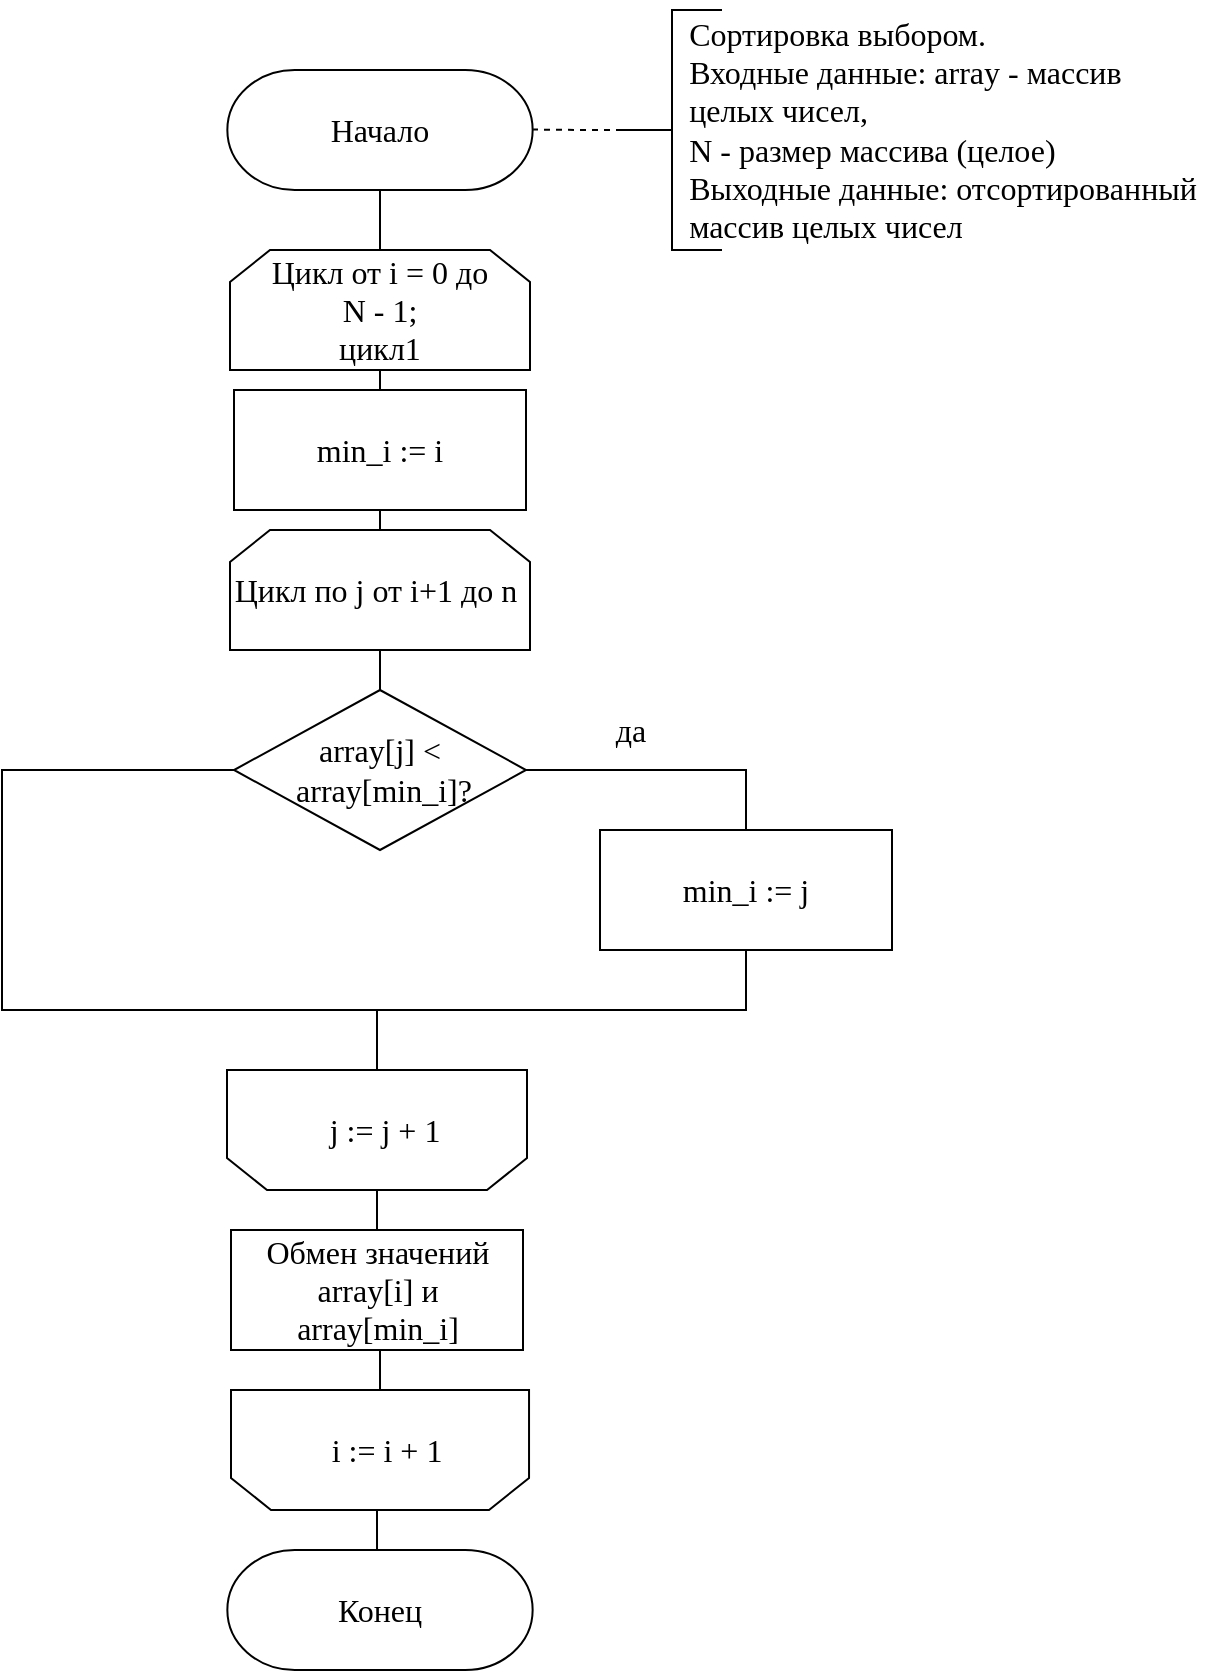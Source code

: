 <mxfile version="23.0.2" type="device" pages="3">
  <diagram id="3f9QwwSYPs1zI0FzCwdm" name="Выбор">
    <mxGraphModel dx="1195" dy="725" grid="1" gridSize="10" guides="1" tooltips="1" connect="1" arrows="1" fold="1" page="1" pageScale="1" pageWidth="827" pageHeight="1169" math="0" shadow="0">
      <root>
        <mxCell id="0" />
        <mxCell id="1" parent="0" />
        <mxCell id="-dgAbzvQt4ULnvK_2v5Q-36" style="edgeStyle=orthogonalEdgeStyle;rounded=0;orthogonalLoop=1;jettySize=auto;html=1;entryX=0.5;entryY=0;entryDx=0;entryDy=0;endArrow=none;endFill=0;fontFamily=Times New Roman;fontSize=16;" parent="1" source="-dgAbzvQt4ULnvK_2v5Q-1" target="-dgAbzvQt4ULnvK_2v5Q-3" edge="1">
          <mxGeometry relative="1" as="geometry" />
        </mxCell>
        <mxCell id="-dgAbzvQt4ULnvK_2v5Q-1" value="&lt;span style=&quot;font-size: 16px;&quot;&gt;Начало&lt;/span&gt;" style="strokeWidth=1;html=1;shape=stencil(xVVNb4MwDP01HJmAaFV7nFh37GWTdnapC1FDgpysH/9+gYBaSukgl0kc8Hvwnu3YSsBSXUCFQRJJKDFg70GSfCGVXIJRZAPLFA5eRC48uXC1dCHoCjPjsCMQh61Ax2hD6oAnvjOtApcFEjc1y9ZB9Ga/qR+WZkpKK8KV1D3mhrdiwKX9Nzo7sejl1dlc2thFlXUo0SD10GtxGwcEyYe3UzzN6dPDqV9R5/uX0/d8p9jPae3TvfjeLJ7YwY1HYQ/slquJB+Zl16nPr86rmQO7ydWN2LHUImMLyNItZIec1I/cPUyygnq5B0RHl+qI1+zZ3Xw/q79TEFzeKCyW8xWAMvtC3eC3k06Xfk7nEM5ch6QM1G3o6QugHEOrE+4F5D1KnxCrG7g9+8fpLjwqvuvZNIl/LNnnjDOhND7ZBIsP5qxBR4aTpXtF+GRq91wIdzuNLcRAoEHdXdkAvw==);whiteSpace=wrap;fontFamily=Times New Roman;fontSize=16;" parent="1" vertex="1">
          <mxGeometry x="279" y="70" width="220" height="60" as="geometry" />
        </mxCell>
        <mxCell id="-dgAbzvQt4ULnvK_2v5Q-35" style="edgeStyle=orthogonalEdgeStyle;rounded=0;orthogonalLoop=1;jettySize=auto;html=1;entryX=0.5;entryY=0;entryDx=0;entryDy=0;endArrow=none;endFill=0;fontFamily=Times New Roman;fontSize=16;" parent="1" source="6yeG9l8SsPVdKXap_E7E-1" target="-dgAbzvQt4ULnvK_2v5Q-7" edge="1">
          <mxGeometry relative="1" as="geometry" />
        </mxCell>
        <mxCell id="6yeG9l8SsPVdKXap_E7E-3" style="edgeStyle=orthogonalEdgeStyle;rounded=0;orthogonalLoop=1;jettySize=auto;html=1;exitX=0.5;exitY=1;exitDx=0;exitDy=0;endArrow=none;endFill=0;fontFamily=Times New Roman;fontSize=16;" edge="1" parent="1" source="-dgAbzvQt4ULnvK_2v5Q-3" target="6yeG9l8SsPVdKXap_E7E-1">
          <mxGeometry relative="1" as="geometry" />
        </mxCell>
        <mxCell id="-dgAbzvQt4ULnvK_2v5Q-3" value="&lt;font style=&quot;font-size: 16px;&quot;&gt;Цикл от i = 0 до &lt;br style=&quot;font-size: 16px;&quot;&gt;N - 1;&lt;br style=&quot;font-size: 16px;&quot;&gt;цикл1&lt;/font&gt;" style="shape=loopLimit;whiteSpace=wrap;html=1;fontFamily=Times New Roman;fontSize=16;" parent="1" vertex="1">
          <mxGeometry x="314" y="160" width="150" height="60" as="geometry" />
        </mxCell>
        <mxCell id="-dgAbzvQt4ULnvK_2v5Q-29" style="edgeStyle=orthogonalEdgeStyle;rounded=0;orthogonalLoop=1;jettySize=auto;html=1;exitX=0.5;exitY=1;exitDx=0;exitDy=0;entryX=0.5;entryY=1;entryDx=0;entryDy=0;endArrow=none;endFill=0;fontFamily=Times New Roman;fontSize=16;" parent="1" source="-dgAbzvQt4ULnvK_2v5Q-4" target="-dgAbzvQt4ULnvK_2v5Q-11" edge="1">
          <mxGeometry relative="1" as="geometry">
            <Array as="points">
              <mxPoint x="572" y="540" />
              <mxPoint x="388" y="540" />
            </Array>
          </mxGeometry>
        </mxCell>
        <mxCell id="-dgAbzvQt4ULnvK_2v5Q-4" value="min_i := j" style="rounded=0;whiteSpace=wrap;html=1;fontFamily=Times New Roman;fontSize=16;" parent="1" vertex="1">
          <mxGeometry x="499" y="450" width="146" height="60" as="geometry" />
        </mxCell>
        <mxCell id="-dgAbzvQt4ULnvK_2v5Q-37" style="edgeStyle=orthogonalEdgeStyle;rounded=0;orthogonalLoop=1;jettySize=auto;html=1;exitX=0;exitY=0.5;exitDx=0;exitDy=0;exitPerimeter=0;entryX=1;entryY=0.5;entryDx=0;entryDy=0;entryPerimeter=0;endArrow=none;endFill=0;dashed=1;fontFamily=Times New Roman;fontSize=16;" parent="1" source="-dgAbzvQt4ULnvK_2v5Q-5" target="-dgAbzvQt4ULnvK_2v5Q-1" edge="1">
          <mxGeometry relative="1" as="geometry" />
        </mxCell>
        <mxCell id="-dgAbzvQt4ULnvK_2v5Q-39" value="" style="edgeStyle=orthogonalEdgeStyle;rounded=0;orthogonalLoop=1;jettySize=auto;html=1;dashed=1;endArrow=none;endFill=0;entryX=0.848;entryY=0.496;entryDx=0;entryDy=0;entryPerimeter=0;fontFamily=Times New Roman;fontSize=16;" parent="1" source="-dgAbzvQt4ULnvK_2v5Q-5" target="-dgAbzvQt4ULnvK_2v5Q-1" edge="1">
          <mxGeometry relative="1" as="geometry" />
        </mxCell>
        <mxCell id="-dgAbzvQt4ULnvK_2v5Q-5" value="" style="strokeWidth=1;html=1;shape=mxgraph.flowchart.annotation_2;align=left;labelPosition=right;pointerEvents=1;fontFamily=Times New Roman;fontSize=16;spacing=1;" parent="1" vertex="1">
          <mxGeometry x="510" y="40" width="50" height="120" as="geometry" />
        </mxCell>
        <mxCell id="-dgAbzvQt4ULnvK_2v5Q-6" value="&lt;div style=&quot;text-align: left; font-size: 16px;&quot;&gt;&lt;span style=&quot;font-size: 16px;&quot;&gt;Сортировка выбором.&lt;/span&gt;&lt;/div&gt;&lt;font style=&quot;font-size: 16px;&quot;&gt;&lt;div style=&quot;text-align: left; font-size: 16px;&quot;&gt;&lt;span style=&quot;font-size: 16px;&quot;&gt;Входные данные: array - массив&lt;/span&gt;&lt;/div&gt;&lt;div style=&quot;text-align: left; font-size: 16px;&quot;&gt;&lt;span style=&quot;font-size: 16px;&quot;&gt;целых чисел,&lt;/span&gt;&lt;/div&gt;&lt;div style=&quot;text-align: left; font-size: 16px;&quot;&gt;&lt;span style=&quot;font-size: 16px;&quot;&gt;N - размер массива (целое)&lt;/span&gt;&lt;/div&gt;&lt;div style=&quot;text-align: left; font-size: 16px;&quot;&gt;&lt;span style=&quot;font-size: 16px;&quot;&gt;Выходные данные: отсортированный&lt;/span&gt;&lt;/div&gt;&lt;div style=&quot;text-align: left; font-size: 16px;&quot;&gt;&lt;span style=&quot;font-size: 16px;&quot;&gt;массив целых чисел&lt;/span&gt;&lt;/div&gt;&lt;/font&gt;" style="text;html=1;align=center;verticalAlign=middle;resizable=0;points=[];autosize=1;strokeColor=none;fontFamily=Times New Roman;fontSize=16;" parent="1" vertex="1">
          <mxGeometry x="530" y="35" width="280" height="130" as="geometry" />
        </mxCell>
        <mxCell id="-dgAbzvQt4ULnvK_2v5Q-7" value="&lt;span style=&quot;font-size: 16px;&quot;&gt;Цикл по j от i+1 до n&amp;nbsp;&lt;/span&gt;" style="shape=loopLimit;whiteSpace=wrap;html=1;fontFamily=Times New Roman;fontSize=16;" parent="1" vertex="1">
          <mxGeometry x="314" y="300" width="150" height="60" as="geometry" />
        </mxCell>
        <mxCell id="-dgAbzvQt4ULnvK_2v5Q-9" style="edgeStyle=orthogonalEdgeStyle;rounded=0;orthogonalLoop=1;jettySize=auto;html=1;entryX=0.5;entryY=0;entryDx=0;entryDy=0;endArrow=none;endFill=0;fontFamily=Times New Roman;fontSize=16;" parent="1" source="-dgAbzvQt4ULnvK_2v5Q-8" target="-dgAbzvQt4ULnvK_2v5Q-4" edge="1">
          <mxGeometry relative="1" as="geometry" />
        </mxCell>
        <mxCell id="-dgAbzvQt4ULnvK_2v5Q-28" style="edgeStyle=orthogonalEdgeStyle;rounded=0;orthogonalLoop=1;jettySize=auto;html=1;exitX=0.5;exitY=0;exitDx=0;exitDy=0;exitPerimeter=0;entryX=0.5;entryY=1;entryDx=0;entryDy=0;endArrow=none;endFill=0;fontFamily=Times New Roman;fontSize=16;" parent="1" source="-dgAbzvQt4ULnvK_2v5Q-8" target="-dgAbzvQt4ULnvK_2v5Q-7" edge="1">
          <mxGeometry relative="1" as="geometry" />
        </mxCell>
        <mxCell id="-dgAbzvQt4ULnvK_2v5Q-32" style="edgeStyle=orthogonalEdgeStyle;rounded=0;orthogonalLoop=1;jettySize=auto;html=1;exitX=0;exitY=0.5;exitDx=0;exitDy=0;exitPerimeter=0;entryX=0.5;entryY=1;entryDx=0;entryDy=0;endArrow=none;endFill=0;fontFamily=Times New Roman;fontSize=16;" parent="1" source="-dgAbzvQt4ULnvK_2v5Q-8" target="-dgAbzvQt4ULnvK_2v5Q-11" edge="1">
          <mxGeometry relative="1" as="geometry">
            <Array as="points">
              <mxPoint x="200" y="420" />
              <mxPoint x="200" y="540" />
              <mxPoint x="388" y="540" />
            </Array>
          </mxGeometry>
        </mxCell>
        <mxCell id="-dgAbzvQt4ULnvK_2v5Q-8" value="&lt;font style=&quot;font-size: 16px;&quot;&gt;array[j] &amp;lt;&lt;br style=&quot;font-size: 16px;&quot;&gt;&amp;nbsp;array[min_i]?&lt;/font&gt;" style="strokeWidth=1;html=1;shape=mxgraph.flowchart.decision;whiteSpace=wrap;fontFamily=Times New Roman;fontSize=16;" parent="1" vertex="1">
          <mxGeometry x="316" y="380" width="146" height="80" as="geometry" />
        </mxCell>
        <mxCell id="-dgAbzvQt4ULnvK_2v5Q-10" value="да&lt;br style=&quot;font-size: 16px;&quot;&gt;" style="text;html=1;align=center;verticalAlign=middle;resizable=0;points=[];autosize=1;strokeColor=none;fontFamily=Times New Roman;fontSize=16;" parent="1" vertex="1">
          <mxGeometry x="494" y="385" width="40" height="30" as="geometry" />
        </mxCell>
        <mxCell id="-dgAbzvQt4ULnvK_2v5Q-13" value="" style="group;fontFamily=Times New Roman;fontSize=16;" parent="1" vertex="1" connectable="0">
          <mxGeometry x="312.5" y="570" width="153" height="60" as="geometry" />
        </mxCell>
        <mxCell id="-dgAbzvQt4ULnvK_2v5Q-11" value="" style="shape=loopLimit;whiteSpace=wrap;html=1;rotation=-180;fontFamily=Times New Roman;fontSize=16;" parent="-dgAbzvQt4ULnvK_2v5Q-13" vertex="1">
          <mxGeometry width="150" height="60" as="geometry" />
        </mxCell>
        <mxCell id="-dgAbzvQt4ULnvK_2v5Q-12" value="&lt;span style=&quot;font-size: 16px;&quot;&gt;j := j + 1&lt;/span&gt;" style="text;html=1;align=center;verticalAlign=middle;resizable=0;points=[];autosize=1;strokeColor=none;fontFamily=Times New Roman;fontSize=16;" parent="-dgAbzvQt4ULnvK_2v5Q-13" vertex="1">
          <mxGeometry x="38" y="15" width="80" height="30" as="geometry" />
        </mxCell>
        <mxCell id="-dgAbzvQt4ULnvK_2v5Q-14" value="" style="group;fontFamily=Times New Roman;fontSize=16;" parent="1" vertex="1" connectable="0">
          <mxGeometry x="314.5" y="730" width="152" height="60" as="geometry" />
        </mxCell>
        <mxCell id="-dgAbzvQt4ULnvK_2v5Q-15" value="" style="shape=loopLimit;whiteSpace=wrap;html=1;rotation=-180;fontFamily=Times New Roman;fontSize=16;" parent="-dgAbzvQt4ULnvK_2v5Q-14" vertex="1">
          <mxGeometry width="149.02" height="60" as="geometry" />
        </mxCell>
        <mxCell id="-dgAbzvQt4ULnvK_2v5Q-16" value="&lt;span style=&quot;font-size: 16px;&quot;&gt;i := i + 1&lt;/span&gt;" style="text;html=1;align=center;verticalAlign=middle;resizable=0;points=[];autosize=1;strokeColor=none;fontFamily=Times New Roman;fontSize=16;" parent="-dgAbzvQt4ULnvK_2v5Q-14" vertex="1">
          <mxGeometry x="37.882" y="15" width="80" height="30" as="geometry" />
        </mxCell>
        <mxCell id="-dgAbzvQt4ULnvK_2v5Q-24" style="edgeStyle=orthogonalEdgeStyle;rounded=0;orthogonalLoop=1;jettySize=auto;html=1;exitX=0.5;exitY=0;exitDx=0;exitDy=0;entryX=0.5;entryY=0;entryDx=0;entryDy=0;entryPerimeter=0;endArrow=none;endFill=0;fontFamily=Times New Roman;fontSize=16;" parent="1" source="-dgAbzvQt4ULnvK_2v5Q-15" edge="1">
          <mxGeometry relative="1" as="geometry">
            <mxPoint x="387.51" y="810" as="targetPoint" />
          </mxGeometry>
        </mxCell>
        <mxCell id="-dgAbzvQt4ULnvK_2v5Q-38" value="&lt;span style=&quot;font-size: 16px;&quot;&gt;Конец&lt;/span&gt;" style="strokeWidth=1;html=1;shape=stencil(xVVNb4MwDP01HJmAaFV7nFh37GWTdnapC1FDgpysH/9+gYBaSukgl0kc8Hvwnu3YSsBSXUCFQRJJKDFg70GSfCGVXIJRZAPLFA5eRC48uXC1dCHoCjPjsCMQh61Ax2hD6oAnvjOtApcFEjc1y9ZB9Ga/qR+WZkpKK8KV1D3mhrdiwKX9Nzo7sejl1dlc2thFlXUo0SD10GtxGwcEyYe3UzzN6dPDqV9R5/uX0/d8p9jPae3TvfjeLJ7YwY1HYQ/slquJB+Zl16nPr86rmQO7ydWN2LHUImMLyNItZIec1I/cPUyygnq5B0RHl+qI1+zZ3Xw/q79TEFzeKCyW8xWAMvtC3eC3k06Xfk7nEM5ch6QM1G3o6QugHEOrE+4F5D1KnxCrG7g9+8fpLjwqvuvZNIl/LNnnjDOhND7ZBIsP5qxBR4aTpXtF+GRq91wIdzuNLcRAoEHdXdkAvw==);whiteSpace=wrap;fontFamily=Times New Roman;fontSize=16;" parent="1" vertex="1">
          <mxGeometry x="279" y="810" width="220" height="60" as="geometry" />
        </mxCell>
        <mxCell id="6yeG9l8SsPVdKXap_E7E-1" value="&lt;span style=&quot;font-size: 16px;&quot;&gt;min_i := i&lt;/span&gt;" style="rounded=0;whiteSpace=wrap;html=1;fontFamily=Times New Roman;fontSize=16;" vertex="1" parent="1">
          <mxGeometry x="316" y="230" width="146" height="60" as="geometry" />
        </mxCell>
        <mxCell id="6yeG9l8SsPVdKXap_E7E-8" style="edgeStyle=orthogonalEdgeStyle;rounded=0;orthogonalLoop=1;jettySize=auto;html=1;exitX=0.5;exitY=1;exitDx=0;exitDy=0;entryX=0.5;entryY=1;entryDx=0;entryDy=0;endArrow=none;endFill=0;fontFamily=Times New Roman;fontSize=16;" edge="1" parent="1" source="6yeG9l8SsPVdKXap_E7E-5" target="-dgAbzvQt4ULnvK_2v5Q-15">
          <mxGeometry relative="1" as="geometry" />
        </mxCell>
        <mxCell id="6yeG9l8SsPVdKXap_E7E-5" value="Обмен значений&lt;br style=&quot;font-size: 16px;&quot;&gt;array[i] и array[min_i]" style="rounded=0;whiteSpace=wrap;html=1;fontFamily=Times New Roman;fontSize=16;" vertex="1" parent="1">
          <mxGeometry x="314.5" y="650" width="146" height="60" as="geometry" />
        </mxCell>
        <mxCell id="6yeG9l8SsPVdKXap_E7E-6" style="edgeStyle=orthogonalEdgeStyle;rounded=0;orthogonalLoop=1;jettySize=auto;html=1;exitX=0.5;exitY=0;exitDx=0;exitDy=0;entryX=0.5;entryY=0;entryDx=0;entryDy=0;endArrow=none;endFill=0;fontFamily=Times New Roman;fontSize=16;" edge="1" parent="1" source="-dgAbzvQt4ULnvK_2v5Q-11" target="6yeG9l8SsPVdKXap_E7E-5">
          <mxGeometry relative="1" as="geometry" />
        </mxCell>
      </root>
    </mxGraphModel>
  </diagram>
  <diagram id="MazqlIZE_Ca53F0Nm9e_" name="Быстрая">
    <mxGraphModel dx="2261" dy="870" grid="1" gridSize="10" guides="1" tooltips="1" connect="1" arrows="1" fold="1" page="1" pageScale="1" pageWidth="827" pageHeight="1169" math="0" shadow="0">
      <root>
        <mxCell id="u4W8JW2jcw6BL1xKexpF-0" />
        <mxCell id="u4W8JW2jcw6BL1xKexpF-1" parent="u4W8JW2jcw6BL1xKexpF-0" />
        <mxCell id="BnHpBqEpI4FGYoRIMQ8p-14" value="Начало" style="rounded=1;whiteSpace=wrap;html=1;arcSize=50;fontFamily=Times New Roman;fontSize=15;" vertex="1" parent="u4W8JW2jcw6BL1xKexpF-1">
          <mxGeometry x="285" y="70" width="210" height="60" as="geometry" />
        </mxCell>
        <mxCell id="escH1NnZ0z8jq-1vhIXF-1" value="" style="edgeStyle=orthogonalEdgeStyle;rounded=0;orthogonalLoop=1;jettySize=auto;html=1;dashed=1;endArrow=none;endFill=0;entryX=0.848;entryY=0.496;entryDx=0;entryDy=0;entryPerimeter=0;fontFamily=Times New Roman;fontSize=15;" parent="u4W8JW2jcw6BL1xKexpF-1" edge="1">
          <mxGeometry relative="1" as="geometry">
            <mxPoint x="510" y="100.0" as="sourcePoint" />
            <mxPoint x="487.44" y="99.76" as="targetPoint" />
          </mxGeometry>
        </mxCell>
        <mxCell id="escH1NnZ0z8jq-1vhIXF-2" value="&lt;div style=&quot;text-align: left; font-size: 14px;&quot;&gt;&lt;span style=&quot;font-size: 14px;&quot;&gt;Быстрая сортировка (БС).&lt;/span&gt;&lt;/div&gt;&lt;font style=&quot;font-size: 14px;&quot;&gt;&lt;div style=&quot;text-align: left; font-size: 14px;&quot;&gt;&lt;span style=&quot;font-size: 14px;&quot;&gt;Входные данные:&amp;nbsp;&lt;/span&gt;&lt;/div&gt;&lt;div style=&quot;text-align: left; font-size: 14px;&quot;&gt;&lt;span style=&quot;font-size: 14px;&quot;&gt;array - массив&amp;nbsp;&lt;/span&gt;&lt;span style=&quot;background-color: initial; font-size: 14px;&quot;&gt;целых чисел,&lt;/span&gt;&lt;/div&gt;&lt;div style=&quot;text-align: left; font-size: 14px;&quot;&gt;&lt;span style=&quot;font-size: 14px;&quot;&gt;low - нижний индекс массива,&lt;/span&gt;&lt;/div&gt;&lt;div style=&quot;text-align: left; font-size: 14px;&quot;&gt;&lt;span style=&quot;font-size: 14px;&quot;&gt;high - верхний индекс массива&lt;/span&gt;&lt;/div&gt;&lt;div style=&quot;text-align: left; font-size: 14px;&quot;&gt;&lt;span style=&quot;font-size: 14px;&quot;&gt;Выходные данные: отсортированный&lt;/span&gt;&lt;/div&gt;&lt;div style=&quot;text-align: left; font-size: 14px;&quot;&gt;&lt;span style=&quot;font-size: 14px;&quot;&gt;массив целых чисел&lt;/span&gt;&lt;/div&gt;&lt;/font&gt;" style="text;html=1;align=center;verticalAlign=middle;resizable=0;points=[];autosize=1;strokeColor=none;fontFamily=Times New Roman;fontSize=14;" parent="u4W8JW2jcw6BL1xKexpF-1" vertex="1">
          <mxGeometry x="530" y="35" width="250" height="130" as="geometry" />
        </mxCell>
        <mxCell id="K2yse5BL2X8jRYvxI6nf-0" value="" style="strokeWidth=1;html=1;shape=mxgraph.flowchart.annotation_2;align=left;labelPosition=right;pointerEvents=1;fontFamily=Times New Roman;fontSize=15;" parent="u4W8JW2jcw6BL1xKexpF-1" vertex="1">
          <mxGeometry x="510" y="40" width="50" height="120" as="geometry" />
        </mxCell>
        <mxCell id="Azb66aeJA8d8vzKg7FQl-8" style="edgeStyle=orthogonalEdgeStyle;rounded=0;orthogonalLoop=1;jettySize=auto;html=1;exitX=0.5;exitY=1;exitDx=0;exitDy=0;entryX=0.5;entryY=0;entryDx=0;entryDy=0;endArrow=none;endFill=0;" parent="u4W8JW2jcw6BL1xKexpF-1" source="GXJ46AXA96LiF7tt_NYG-0" target="3IMk8cEELTKe3vllj24T-0" edge="1">
          <mxGeometry relative="1" as="geometry" />
        </mxCell>
        <mxCell id="GXJ46AXA96LiF7tt_NYG-0" value="&lt;font style=&quot;font-size: 14px&quot;&gt;Цикл от i = 1 до &lt;br&gt;N - 1; цикл1&lt;/font&gt;" style="shape=loopLimit;whiteSpace=wrap;html=1;" parent="u4W8JW2jcw6BL1xKexpF-1" vertex="1">
          <mxGeometry x="-506.03" y="230" width="146" height="60" as="geometry" />
        </mxCell>
        <mxCell id="esK_fhXN_T0fIrZUu6RA-1" style="edgeStyle=orthogonalEdgeStyle;rounded=0;orthogonalLoop=1;jettySize=auto;html=1;exitX=0.5;exitY=1;exitDx=0;exitDy=0;entryX=0.5;entryY=0;entryDx=0;entryDy=0;endArrow=none;endFill=0;" parent="u4W8JW2jcw6BL1xKexpF-1" source="3IMk8cEELTKe3vllj24T-0" target="esK_fhXN_T0fIrZUu6RA-0" edge="1">
          <mxGeometry relative="1" as="geometry" />
        </mxCell>
        <mxCell id="3IMk8cEELTKe3vllj24T-0" value="&lt;span style=&quot;font-size: 14px&quot;&gt;&amp;nbsp;Присвоить select_item значение array[i]&lt;/span&gt;" style="rounded=0;whiteSpace=wrap;html=1;" parent="u4W8JW2jcw6BL1xKexpF-1" vertex="1">
          <mxGeometry x="-506.03" y="320" width="146" height="60" as="geometry" />
        </mxCell>
        <mxCell id="Azb66aeJA8d8vzKg7FQl-14" style="edgeStyle=orthogonalEdgeStyle;rounded=0;orthogonalLoop=1;jettySize=auto;html=1;exitX=0;exitY=0.5;exitDx=0;exitDy=0;exitPerimeter=0;entryX=0.5;entryY=0;entryDx=0;entryDy=0;endArrow=blockThin;endFill=1;" parent="u4W8JW2jcw6BL1xKexpF-1" source="Azb66aeJA8d8vzKg7FQl-0" target="Azb66aeJA8d8vzKg7FQl-13" edge="1">
          <mxGeometry relative="1" as="geometry">
            <Array as="points">
              <mxPoint x="-580.03" y="540" />
              <mxPoint x="-580.03" y="810" />
              <mxPoint x="-431.03" y="810" />
            </Array>
          </mxGeometry>
        </mxCell>
        <mxCell id="esK_fhXN_T0fIrZUu6RA-3" style="edgeStyle=orthogonalEdgeStyle;rounded=0;orthogonalLoop=1;jettySize=auto;html=1;exitX=0.5;exitY=1;exitDx=0;exitDy=0;exitPerimeter=0;entryX=0.5;entryY=0;entryDx=0;entryDy=0;endArrow=none;endFill=0;" parent="u4W8JW2jcw6BL1xKexpF-1" source="Azb66aeJA8d8vzKg7FQl-0" target="Azb66aeJA8d8vzKg7FQl-9" edge="1">
          <mxGeometry relative="1" as="geometry" />
        </mxCell>
        <mxCell id="Azb66aeJA8d8vzKg7FQl-0" value="&lt;span style=&quot;font-size: 14px&quot;&gt;j &amp;gt;= 0 и &lt;br&gt;select_item &amp;lt; &lt;br&gt;array[j]?&lt;/span&gt;" style="strokeWidth=1;html=1;shape=mxgraph.flowchart.decision;whiteSpace=wrap;" parent="u4W8JW2jcw6BL1xKexpF-1" vertex="1">
          <mxGeometry x="-504.03" y="500" width="146" height="80" as="geometry" />
        </mxCell>
        <mxCell id="Azb66aeJA8d8vzKg7FQl-4" style="edgeStyle=orthogonalEdgeStyle;rounded=0;orthogonalLoop=1;jettySize=auto;html=1;exitX=0.5;exitY=1;exitDx=0;exitDy=0;entryX=0.5;entryY=0;entryDx=0;entryDy=0;endArrow=none;endFill=0;" parent="u4W8JW2jcw6BL1xKexpF-1" edge="1">
          <mxGeometry relative="1" as="geometry">
            <mxPoint x="-431.03" y="670" as="sourcePoint" />
            <mxPoint x="-431.03" y="700" as="targetPoint" />
          </mxGeometry>
        </mxCell>
        <mxCell id="Azb66aeJA8d8vzKg7FQl-6" value="&amp;nbsp;да" style="text;html=1;align=center;verticalAlign=middle;resizable=0;points=[];autosize=1;strokeColor=none;" parent="u4W8JW2jcw6BL1xKexpF-1" vertex="1">
          <mxGeometry x="-421.03" y="580" width="30" height="20" as="geometry" />
        </mxCell>
        <mxCell id="Azb66aeJA8d8vzKg7FQl-9" value="&lt;span style=&quot;font-size: 14px&quot;&gt;Присвоить array[j+1] значение array[j]&lt;/span&gt;" style="rounded=0;whiteSpace=wrap;html=1;" parent="u4W8JW2jcw6BL1xKexpF-1" vertex="1">
          <mxGeometry x="-504.03" y="610" width="146" height="60" as="geometry" />
        </mxCell>
        <mxCell id="Azb66aeJA8d8vzKg7FQl-12" style="edgeStyle=orthogonalEdgeStyle;rounded=0;orthogonalLoop=1;jettySize=auto;html=1;exitX=0.5;exitY=1;exitDx=0;exitDy=0;endArrow=blockThin;endFill=1;" parent="u4W8JW2jcw6BL1xKexpF-1" source="Azb66aeJA8d8vzKg7FQl-11" edge="1">
          <mxGeometry relative="1" as="geometry">
            <mxPoint x="-431.03" y="500" as="targetPoint" />
            <Array as="points">
              <mxPoint x="-431.03" y="790" />
              <mxPoint x="-300.03" y="790" />
              <mxPoint x="-300.03" y="480" />
              <mxPoint x="-431.03" y="480" />
            </Array>
          </mxGeometry>
        </mxCell>
        <mxCell id="Azb66aeJA8d8vzKg7FQl-11" value="&lt;span style=&quot;font-size: 14px&quot;&gt;Декремент j&lt;/span&gt;" style="rounded=0;whiteSpace=wrap;html=1;" parent="u4W8JW2jcw6BL1xKexpF-1" vertex="1">
          <mxGeometry x="-504.03" y="700" width="146" height="60" as="geometry" />
        </mxCell>
        <mxCell id="Azb66aeJA8d8vzKg7FQl-18" style="edgeStyle=orthogonalEdgeStyle;rounded=0;orthogonalLoop=1;jettySize=auto;html=1;exitX=0.5;exitY=1;exitDx=0;exitDy=0;entryX=0.5;entryY=1;entryDx=0;entryDy=0;endArrow=none;endFill=0;" parent="u4W8JW2jcw6BL1xKexpF-1" source="Azb66aeJA8d8vzKg7FQl-13" target="Azb66aeJA8d8vzKg7FQl-15" edge="1">
          <mxGeometry relative="1" as="geometry" />
        </mxCell>
        <mxCell id="Azb66aeJA8d8vzKg7FQl-13" value="&lt;span style=&quot;font-size: 14px&quot;&gt;Присвоить array[j+1] значение select_item&lt;/span&gt;" style="rounded=0;whiteSpace=wrap;html=1;" parent="u4W8JW2jcw6BL1xKexpF-1" vertex="1">
          <mxGeometry x="-504.03" y="840" width="146" height="60" as="geometry" />
        </mxCell>
        <mxCell id="Azb66aeJA8d8vzKg7FQl-17" value="" style="group" parent="u4W8JW2jcw6BL1xKexpF-1" vertex="1" connectable="0">
          <mxGeometry x="-504.03" y="930" width="146" height="60" as="geometry" />
        </mxCell>
        <mxCell id="Azb66aeJA8d8vzKg7FQl-15" value="" style="shape=loopLimit;whiteSpace=wrap;html=1;rotation=-180;" parent="Azb66aeJA8d8vzKg7FQl-17" vertex="1">
          <mxGeometry width="146" height="60" as="geometry" />
        </mxCell>
        <mxCell id="Azb66aeJA8d8vzKg7FQl-16" value="&lt;span style=&quot;font-size: 14px ; background-color: rgb(255 , 255 , 255)&quot;&gt;цикл1&lt;/span&gt;" style="text;html=1;align=center;verticalAlign=middle;resizable=0;points=[];autosize=1;strokeColor=none;" parent="Azb66aeJA8d8vzKg7FQl-17" vertex="1">
          <mxGeometry x="48" y="20" width="50" height="20" as="geometry" />
        </mxCell>
        <mxCell id="Azb66aeJA8d8vzKg7FQl-20" style="edgeStyle=orthogonalEdgeStyle;rounded=0;orthogonalLoop=1;jettySize=auto;html=1;exitX=0.5;exitY=0;exitDx=0;exitDy=0;exitPerimeter=0;entryX=0.5;entryY=0;entryDx=0;entryDy=0;endArrow=none;endFill=0;" parent="u4W8JW2jcw6BL1xKexpF-1" source="Azb66aeJA8d8vzKg7FQl-19" target="Azb66aeJA8d8vzKg7FQl-15" edge="1">
          <mxGeometry relative="1" as="geometry" />
        </mxCell>
        <mxCell id="Azb66aeJA8d8vzKg7FQl-19" value="&lt;span style=&quot;font-size: 14px&quot;&gt;Конец&lt;/span&gt;" style="strokeWidth=1;html=1;shape=stencil(xVVNb4MwDP01HJmAaFV7nFh37GWTdnapC1FDgpysH/9+gYBaSukgl0kc8Hvwnu3YSsBSXUCFQRJJKDFg70GSfCGVXIJRZAPLFA5eRC48uXC1dCHoCjPjsCMQh61Ax2hD6oAnvjOtApcFEjc1y9ZB9Ga/qR+WZkpKK8KV1D3mhrdiwKX9Nzo7sejl1dlc2thFlXUo0SD10GtxGwcEyYe3UzzN6dPDqV9R5/uX0/d8p9jPae3TvfjeLJ7YwY1HYQ/slquJB+Zl16nPr86rmQO7ydWN2LHUImMLyNItZIec1I/cPUyygnq5B0RHl+qI1+zZ3Xw/q79TEFzeKCyW8xWAMvtC3eC3k06Xfk7nEM5ch6QM1G3o6QugHEOrE+4F5D1KnxCrG7g9+8fpLjwqvuvZNIl/LNnnjDOhND7ZBIsP5qxBR4aTpXtF+GRq91wIdzuNLcRAoEHdXdkAvw==);whiteSpace=wrap;" parent="u4W8JW2jcw6BL1xKexpF-1" vertex="1">
          <mxGeometry x="-536.53" y="1020" width="211" height="60" as="geometry" />
        </mxCell>
        <mxCell id="esK_fhXN_T0fIrZUu6RA-2" style="edgeStyle=orthogonalEdgeStyle;rounded=0;orthogonalLoop=1;jettySize=auto;html=1;exitX=0.5;exitY=1;exitDx=0;exitDy=0;entryX=0.5;entryY=0;entryDx=0;entryDy=0;entryPerimeter=0;endArrow=none;endFill=0;" parent="u4W8JW2jcw6BL1xKexpF-1" source="esK_fhXN_T0fIrZUu6RA-0" target="Azb66aeJA8d8vzKg7FQl-0" edge="1">
          <mxGeometry relative="1" as="geometry" />
        </mxCell>
        <mxCell id="esK_fhXN_T0fIrZUu6RA-0" value="&lt;span style=&quot;font-size: 14px&quot;&gt;Присвоить j значение i - 1&lt;/span&gt;" style="rounded=0;whiteSpace=wrap;html=1;" parent="u4W8JW2jcw6BL1xKexpF-1" vertex="1">
          <mxGeometry x="-504.03" y="400" width="146" height="60" as="geometry" />
        </mxCell>
        <mxCell id="BnHpBqEpI4FGYoRIMQ8p-1" style="edgeStyle=orthogonalEdgeStyle;rounded=0;orthogonalLoop=1;jettySize=auto;html=1;exitX=0.5;exitY=1;exitDx=0;exitDy=0;exitPerimeter=0;entryX=0.5;entryY=0;entryDx=0;entryDy=0;endArrow=none;endFill=0;fontFamily=Times New Roman;fontSize=15;" edge="1" parent="u4W8JW2jcw6BL1xKexpF-1" source="EYAIP-WF1TgXF6qF4L6D-0" target="BnHpBqEpI4FGYoRIMQ8p-4">
          <mxGeometry relative="1" as="geometry">
            <mxPoint x="415.75" y="250" as="targetPoint" />
          </mxGeometry>
        </mxCell>
        <mxCell id="BnHpBqEpI4FGYoRIMQ8p-20" style="edgeStyle=orthogonalEdgeStyle;rounded=0;orthogonalLoop=1;jettySize=auto;html=1;exitX=0;exitY=0.5;exitDx=0;exitDy=0;exitPerimeter=0;fontFamily=Times New Roman;fontSize=15;" edge="1" parent="u4W8JW2jcw6BL1xKexpF-1" source="EYAIP-WF1TgXF6qF4L6D-0">
          <mxGeometry relative="1" as="geometry">
            <mxPoint x="390" y="520" as="targetPoint" />
            <Array as="points">
              <mxPoint x="250" y="190" />
              <mxPoint x="250" y="520" />
            </Array>
          </mxGeometry>
        </mxCell>
        <mxCell id="EYAIP-WF1TgXF6qF4L6D-0" value="&lt;span style=&quot;font-size: 15px;&quot;&gt;low &amp;lt; high?&lt;/span&gt;" style="strokeWidth=1;html=1;shape=mxgraph.flowchart.decision;whiteSpace=wrap;fontFamily=Times New Roman;fontSize=15;" vertex="1" parent="u4W8JW2jcw6BL1xKexpF-1">
          <mxGeometry x="290" y="150" width="200" height="80" as="geometry" />
        </mxCell>
        <mxCell id="EYAIP-WF1TgXF6qF4L6D-1" style="edgeStyle=orthogonalEdgeStyle;rounded=0;orthogonalLoop=1;jettySize=auto;html=1;entryX=0.5;entryY=0;entryDx=0;entryDy=0;entryPerimeter=0;endArrow=none;endFill=0;exitX=0.5;exitY=1;exitDx=0;exitDy=0;fontFamily=Times New Roman;fontSize=15;" edge="1" parent="u4W8JW2jcw6BL1xKexpF-1" source="BnHpBqEpI4FGYoRIMQ8p-14" target="EYAIP-WF1TgXF6qF4L6D-0">
          <mxGeometry relative="1" as="geometry">
            <mxPoint x="390" y="140" as="sourcePoint" />
          </mxGeometry>
        </mxCell>
        <mxCell id="BnHpBqEpI4FGYoRIMQ8p-2" value="да" style="text;html=1;align=center;verticalAlign=middle;resizable=0;points=[];autosize=1;strokeColor=none;fillColor=none;fontFamily=Times New Roman;fontSize=15;" vertex="1" parent="u4W8JW2jcw6BL1xKexpF-1">
          <mxGeometry x="400" y="220" width="40" height="30" as="geometry" />
        </mxCell>
        <mxCell id="BnHpBqEpI4FGYoRIMQ8p-9" style="edgeStyle=orthogonalEdgeStyle;rounded=0;orthogonalLoop=1;jettySize=auto;html=1;exitX=0.5;exitY=1;exitDx=0;exitDy=0;entryX=0.5;entryY=0;entryDx=0;entryDy=0;endArrow=none;endFill=0;fontFamily=Times New Roman;fontSize=15;" edge="1" parent="u4W8JW2jcw6BL1xKexpF-1" source="BnHpBqEpI4FGYoRIMQ8p-4" target="BnHpBqEpI4FGYoRIMQ8p-6">
          <mxGeometry relative="1" as="geometry" />
        </mxCell>
        <mxCell id="BnHpBqEpI4FGYoRIMQ8p-4" value="&lt;span style=&quot;color: rgb(0, 0, 0); font-style: normal; font-variant-ligatures: normal; font-variant-caps: normal; font-weight: 400; letter-spacing: normal; orphans: 2; text-align: center; text-indent: 0px; text-transform: none; widows: 2; word-spacing: 0px; -webkit-text-stroke-width: 0px; background-color: rgb(251, 251, 251); text-decoration-thickness: initial; text-decoration-style: initial; text-decoration-color: initial; float: none; display: inline !important;&quot;&gt;&lt;font style=&quot;font-size: 14px;&quot;&gt;Разделение массива на две части с распределением его элементов&lt;/font&gt;&lt;/span&gt;" style="shape=process;whiteSpace=wrap;html=1;backgroundOutline=1;fontFamily=Times New Roman;fontSize=15;" vertex="1" parent="u4W8JW2jcw6BL1xKexpF-1">
          <mxGeometry x="285.5" y="250" width="208.5" height="70" as="geometry" />
        </mxCell>
        <mxCell id="BnHpBqEpI4FGYoRIMQ8p-16" style="edgeStyle=orthogonalEdgeStyle;rounded=0;orthogonalLoop=1;jettySize=auto;html=1;exitX=0;exitY=0.5;exitDx=0;exitDy=0;exitPerimeter=0;entryX=1;entryY=0.5;entryDx=0;entryDy=0;endArrow=none;endFill=0;dashed=1;fontFamily=Times New Roman;fontSize=15;" edge="1" parent="u4W8JW2jcw6BL1xKexpF-1" source="BnHpBqEpI4FGYoRIMQ8p-5" target="BnHpBqEpI4FGYoRIMQ8p-4">
          <mxGeometry relative="1" as="geometry" />
        </mxCell>
        <mxCell id="BnHpBqEpI4FGYoRIMQ8p-5" value="Возвращается &lt;br style=&quot;font-size: 15px;&quot;&gt;pivot -- индекс опорного&lt;br style=&quot;font-size: 15px;&quot;&gt;элемента" style="strokeWidth=1;html=1;shape=mxgraph.flowchart.annotation_2;align=left;labelPosition=right;pointerEvents=1;fontFamily=Times New Roman;fontSize=15;" vertex="1" parent="u4W8JW2jcw6BL1xKexpF-1">
          <mxGeometry x="525" y="250" width="20" height="70" as="geometry" />
        </mxCell>
        <mxCell id="BnHpBqEpI4FGYoRIMQ8p-8" style="edgeStyle=orthogonalEdgeStyle;rounded=0;orthogonalLoop=1;jettySize=auto;html=1;exitX=0.5;exitY=1;exitDx=0;exitDy=0;entryX=0.5;entryY=0;entryDx=0;entryDy=0;endArrow=none;endFill=0;fontFamily=Times New Roman;fontSize=15;" edge="1" parent="u4W8JW2jcw6BL1xKexpF-1" source="BnHpBqEpI4FGYoRIMQ8p-6" target="BnHpBqEpI4FGYoRIMQ8p-7">
          <mxGeometry relative="1" as="geometry" />
        </mxCell>
        <mxCell id="BnHpBqEpI4FGYoRIMQ8p-6" value="БС(array, low, pi-1)" style="shape=process;whiteSpace=wrap;html=1;backgroundOutline=1;fontFamily=Times New Roman;fontSize=15;" vertex="1" parent="u4W8JW2jcw6BL1xKexpF-1">
          <mxGeometry x="287.5" y="340" width="208.5" height="70" as="geometry" />
        </mxCell>
        <mxCell id="BnHpBqEpI4FGYoRIMQ8p-19" style="edgeStyle=orthogonalEdgeStyle;rounded=0;orthogonalLoop=1;jettySize=auto;html=1;exitX=0.5;exitY=1;exitDx=0;exitDy=0;entryX=0.5;entryY=0;entryDx=0;entryDy=0;endArrow=none;endFill=0;fontFamily=Times New Roman;fontSize=15;" edge="1" parent="u4W8JW2jcw6BL1xKexpF-1" source="BnHpBqEpI4FGYoRIMQ8p-7" target="BnHpBqEpI4FGYoRIMQ8p-15">
          <mxGeometry relative="1" as="geometry" />
        </mxCell>
        <mxCell id="BnHpBqEpI4FGYoRIMQ8p-7" value="БС(array, pi+1, high)" style="shape=process;whiteSpace=wrap;html=1;backgroundOutline=1;fontFamily=Times New Roman;fontSize=15;" vertex="1" parent="u4W8JW2jcw6BL1xKexpF-1">
          <mxGeometry x="287.75" y="430" width="208.5" height="70" as="geometry" />
        </mxCell>
        <mxCell id="BnHpBqEpI4FGYoRIMQ8p-15" value="Конец" style="rounded=1;whiteSpace=wrap;html=1;arcSize=50;fontFamily=Times New Roman;fontSize=15;" vertex="1" parent="u4W8JW2jcw6BL1xKexpF-1">
          <mxGeometry x="287.5" y="540" width="210" height="60" as="geometry" />
        </mxCell>
        <mxCell id="BnHpBqEpI4FGYoRIMQ8p-29" style="edgeStyle=orthogonalEdgeStyle;rounded=0;orthogonalLoop=1;jettySize=auto;html=1;exitX=0.5;exitY=1;exitDx=0;exitDy=0;entryX=0.5;entryY=0;entryDx=0;entryDy=0;endArrow=none;endFill=0;fontFamily=Times New Roman;fontSize=16;" edge="1" parent="u4W8JW2jcw6BL1xKexpF-1" source="BnHpBqEpI4FGYoRIMQ8p-21" target="BnHpBqEpI4FGYoRIMQ8p-27">
          <mxGeometry relative="1" as="geometry" />
        </mxCell>
        <mxCell id="BnHpBqEpI4FGYoRIMQ8p-21" value="Начало" style="rounded=1;whiteSpace=wrap;html=1;arcSize=50;fontFamily=Times New Roman;fontSize=16;" vertex="1" parent="u4W8JW2jcw6BL1xKexpF-1">
          <mxGeometry x="778" y="59" width="210" height="60" as="geometry" />
        </mxCell>
        <mxCell id="BnHpBqEpI4FGYoRIMQ8p-24" style="edgeStyle=orthogonalEdgeStyle;rounded=0;orthogonalLoop=1;jettySize=auto;html=1;exitX=0;exitY=0.5;exitDx=0;exitDy=0;exitPerimeter=0;entryX=1;entryY=0.5;entryDx=0;entryDy=0;endArrow=none;endFill=0;dashed=1;fontFamily=Times New Roman;fontSize=16;" edge="1" parent="u4W8JW2jcw6BL1xKexpF-1" source="BnHpBqEpI4FGYoRIMQ8p-22" target="BnHpBqEpI4FGYoRIMQ8p-21">
          <mxGeometry relative="1" as="geometry" />
        </mxCell>
        <mxCell id="BnHpBqEpI4FGYoRIMQ8p-22" value="" style="strokeWidth=1;html=1;shape=mxgraph.flowchart.annotation_2;align=left;labelPosition=right;pointerEvents=1;fontFamily=Times New Roman;fontSize=16;" vertex="1" parent="u4W8JW2jcw6BL1xKexpF-1">
          <mxGeometry x="1008" y="23" width="50" height="137" as="geometry" />
        </mxCell>
        <mxCell id="BnHpBqEpI4FGYoRIMQ8p-25" value="&lt;font style=&quot;font-size: 14px;&quot;&gt;Определение позиции&lt;br style=&quot;border-color: var(--border-color); font-size: 14px;&quot;&gt;&lt;span style=&quot;font-size: 14px;&quot;&gt;опорного элемента.&lt;/span&gt;&lt;br style=&quot;border-color: var(--border-color); font-size: 14px;&quot;&gt;&lt;span style=&quot;font-size: 14px;&quot;&gt;Вход:&lt;/span&gt;&lt;br style=&quot;border-color: var(--border-color); font-size: 14px;&quot;&gt;&lt;span style=&quot;font-size: 14px;&quot;&gt;array -- массив целых чисел&lt;br style=&quot;font-size: 14px;&quot;&gt;low -- нижний индекс массива&lt;br style=&quot;font-size: 14px;&quot;&gt;high -- верхний индекс массива&lt;br style=&quot;font-size: 14px;&quot;&gt;Выход: i -- индекс опорного &lt;br style=&quot;font-size: 14px;&quot;&gt;элемента&lt;br style=&quot;font-size: 14px;&quot;&gt;&lt;/span&gt;&lt;/font&gt;" style="text;html=1;align=left;verticalAlign=middle;resizable=0;points=[];autosize=1;strokeColor=none;fillColor=none;fontFamily=Times New Roman;fontSize=14;" vertex="1" parent="u4W8JW2jcw6BL1xKexpF-1">
          <mxGeometry x="1038" y="14" width="210" height="150" as="geometry" />
        </mxCell>
        <mxCell id="BnHpBqEpI4FGYoRIMQ8p-26" value="&lt;font style=&quot;font-size: 16px;&quot;&gt;Цикл &lt;br style=&quot;font-size: 16px;&quot;&gt;от j := low до&amp;nbsp;high;&lt;br style=&quot;font-size: 16px;&quot;&gt;&lt;/font&gt;" style="shape=loopLimit;whiteSpace=wrap;html=1;fontFamily=Times New Roman;fontSize=16;" vertex="1" parent="u4W8JW2jcw6BL1xKexpF-1">
          <mxGeometry x="778" y="299" width="210" height="60" as="geometry" />
        </mxCell>
        <mxCell id="BnHpBqEpI4FGYoRIMQ8p-33" style="edgeStyle=orthogonalEdgeStyle;rounded=0;orthogonalLoop=1;jettySize=auto;html=1;exitX=0.5;exitY=1;exitDx=0;exitDy=0;entryX=0.5;entryY=0;entryDx=0;entryDy=0;endArrow=none;endFill=0;fontFamily=Times New Roman;fontSize=16;" edge="1" parent="u4W8JW2jcw6BL1xKexpF-1" source="BnHpBqEpI4FGYoRIMQ8p-27" target="BnHpBqEpI4FGYoRIMQ8p-28">
          <mxGeometry relative="1" as="geometry" />
        </mxCell>
        <mxCell id="BnHpBqEpI4FGYoRIMQ8p-27" value="&lt;span style=&quot;font-size: 16px;&quot;&gt;Опорный элемент&lt;br style=&quot;font-size: 16px;&quot;&gt;pivot := array[high]&lt;/span&gt;" style="rounded=0;whiteSpace=wrap;html=1;fontFamily=Times New Roman;fontSize=16;" vertex="1" parent="u4W8JW2jcw6BL1xKexpF-1">
          <mxGeometry x="778" y="144" width="210" height="60" as="geometry" />
        </mxCell>
        <mxCell id="BnHpBqEpI4FGYoRIMQ8p-34" style="edgeStyle=orthogonalEdgeStyle;rounded=0;orthogonalLoop=1;jettySize=auto;html=1;exitX=0.5;exitY=1;exitDx=0;exitDy=0;entryX=0.5;entryY=0;entryDx=0;entryDy=0;endArrow=none;endFill=0;fontFamily=Times New Roman;fontSize=16;" edge="1" parent="u4W8JW2jcw6BL1xKexpF-1" source="BnHpBqEpI4FGYoRIMQ8p-28" target="BnHpBqEpI4FGYoRIMQ8p-26">
          <mxGeometry relative="1" as="geometry" />
        </mxCell>
        <mxCell id="BnHpBqEpI4FGYoRIMQ8p-28" value="&lt;span style=&quot;font-size: 16px;&quot;&gt;i := low - 1&lt;/span&gt;" style="rounded=0;whiteSpace=wrap;html=1;fontFamily=Times New Roman;fontSize=16;" vertex="1" parent="u4W8JW2jcw6BL1xKexpF-1">
          <mxGeometry x="778" y="219" width="210" height="60" as="geometry" />
        </mxCell>
        <mxCell id="BnHpBqEpI4FGYoRIMQ8p-36" style="edgeStyle=orthogonalEdgeStyle;rounded=0;orthogonalLoop=1;jettySize=auto;html=1;exitX=0.5;exitY=1;exitDx=0;exitDy=0;exitPerimeter=0;entryX=0.5;entryY=0;entryDx=0;entryDy=0;endArrow=none;endFill=0;fontFamily=Times New Roman;fontSize=16;" edge="1" parent="u4W8JW2jcw6BL1xKexpF-1" source="BnHpBqEpI4FGYoRIMQ8p-30" target="BnHpBqEpI4FGYoRIMQ8p-31">
          <mxGeometry relative="1" as="geometry" />
        </mxCell>
        <mxCell id="BnHpBqEpI4FGYoRIMQ8p-41" style="edgeStyle=orthogonalEdgeStyle;rounded=0;orthogonalLoop=1;jettySize=auto;html=1;exitX=0;exitY=0.5;exitDx=0;exitDy=0;exitPerimeter=0;fontFamily=Times New Roman;fontSize=16;" edge="1" parent="u4W8JW2jcw6BL1xKexpF-1" source="BnHpBqEpI4FGYoRIMQ8p-30">
          <mxGeometry relative="1" as="geometry">
            <mxPoint x="883" y="710" as="targetPoint" />
            <Array as="points">
              <mxPoint x="738" y="409" />
              <mxPoint x="738" y="710" />
              <mxPoint x="883" y="710" />
            </Array>
          </mxGeometry>
        </mxCell>
        <mxCell id="BnHpBqEpI4FGYoRIMQ8p-30" value="&lt;span style=&quot;font-size: 16px;&quot;&gt;array[j] &amp;lt;= pivot?&lt;/span&gt;" style="strokeWidth=1;html=1;shape=mxgraph.flowchart.decision;whiteSpace=wrap;fontFamily=Times New Roman;fontSize=16;" vertex="1" parent="u4W8JW2jcw6BL1xKexpF-1">
          <mxGeometry x="778" y="379" width="210" height="60" as="geometry" />
        </mxCell>
        <mxCell id="BnHpBqEpI4FGYoRIMQ8p-37" style="edgeStyle=orthogonalEdgeStyle;rounded=0;orthogonalLoop=1;jettySize=auto;html=1;exitX=0.5;exitY=1;exitDx=0;exitDy=0;entryX=0.5;entryY=0;entryDx=0;entryDy=0;endArrow=none;endFill=0;fontFamily=Times New Roman;fontSize=16;" edge="1" parent="u4W8JW2jcw6BL1xKexpF-1" source="BnHpBqEpI4FGYoRIMQ8p-31" target="BnHpBqEpI4FGYoRIMQ8p-32">
          <mxGeometry relative="1" as="geometry" />
        </mxCell>
        <mxCell id="BnHpBqEpI4FGYoRIMQ8p-31" value="&lt;span style=&quot;font-size: 16px;&quot;&gt;i := i + 1&lt;/span&gt;" style="rounded=0;whiteSpace=wrap;html=1;fontFamily=Times New Roman;fontSize=16;" vertex="1" parent="u4W8JW2jcw6BL1xKexpF-1">
          <mxGeometry x="778" y="459" width="210" height="60" as="geometry" />
        </mxCell>
        <mxCell id="U9SiQNmFVCmM0cF1h2Pl-2" style="edgeStyle=orthogonalEdgeStyle;rounded=0;orthogonalLoop=1;jettySize=auto;html=1;exitX=0.5;exitY=1;exitDx=0;exitDy=0;entryX=0.5;entryY=1;entryDx=0;entryDy=0;endArrow=none;endFill=0;" edge="1" parent="u4W8JW2jcw6BL1xKexpF-1" source="BnHpBqEpI4FGYoRIMQ8p-32" target="U9SiQNmFVCmM0cF1h2Pl-0">
          <mxGeometry relative="1" as="geometry" />
        </mxCell>
        <mxCell id="BnHpBqEpI4FGYoRIMQ8p-32" value="&lt;span style=&quot;font-size: 16px;&quot;&gt;Обмен значений&amp;nbsp;&lt;br style=&quot;font-size: 16px;&quot;&gt;array[i] и array[j]&lt;br style=&quot;font-size: 16px;&quot;&gt;&lt;/span&gt;" style="rounded=0;whiteSpace=wrap;html=1;fontFamily=Times New Roman;fontSize=16;" vertex="1" parent="u4W8JW2jcw6BL1xKexpF-1">
          <mxGeometry x="778" y="539" width="210" height="60" as="geometry" />
        </mxCell>
        <mxCell id="BnHpBqEpI4FGYoRIMQ8p-35" style="edgeStyle=orthogonalEdgeStyle;rounded=0;orthogonalLoop=1;jettySize=auto;html=1;exitX=0.5;exitY=1;exitDx=0;exitDy=0;entryX=0.5;entryY=0;entryDx=0;entryDy=0;entryPerimeter=0;endArrow=none;endFill=0;fontFamily=Times New Roman;fontSize=16;" edge="1" parent="u4W8JW2jcw6BL1xKexpF-1" source="BnHpBqEpI4FGYoRIMQ8p-26" target="BnHpBqEpI4FGYoRIMQ8p-30">
          <mxGeometry relative="1" as="geometry" />
        </mxCell>
        <mxCell id="BnHpBqEpI4FGYoRIMQ8p-38" value="да" style="text;html=1;align=center;verticalAlign=middle;resizable=0;points=[];autosize=1;strokeColor=none;fillColor=none;fontFamily=Times New Roman;fontSize=16;" vertex="1" parent="u4W8JW2jcw6BL1xKexpF-1">
          <mxGeometry x="888" y="429" width="40" height="30" as="geometry" />
        </mxCell>
        <mxCell id="BnHpBqEpI4FGYoRIMQ8p-43" style="edgeStyle=orthogonalEdgeStyle;rounded=0;orthogonalLoop=1;jettySize=auto;html=1;exitX=0.5;exitY=1;exitDx=0;exitDy=0;entryX=0.5;entryY=0;entryDx=0;entryDy=0;endArrow=none;endFill=0;fontFamily=Times New Roman;fontSize=16;" edge="1" parent="u4W8JW2jcw6BL1xKexpF-1" source="BnHpBqEpI4FGYoRIMQ8p-39" target="BnHpBqEpI4FGYoRIMQ8p-42">
          <mxGeometry relative="1" as="geometry" />
        </mxCell>
        <mxCell id="BnHpBqEpI4FGYoRIMQ8p-39" value="&lt;span style=&quot;font-size: 16px;&quot;&gt;Обмен значений&amp;nbsp;&lt;br style=&quot;font-size: 16px;&quot;&gt;array[i+1] и array[high]&lt;br style=&quot;font-size: 16px;&quot;&gt;&lt;/span&gt;" style="rounded=0;whiteSpace=wrap;html=1;fontFamily=Times New Roman;fontSize=16;" vertex="1" parent="u4W8JW2jcw6BL1xKexpF-1">
          <mxGeometry x="778" y="720" width="210" height="60" as="geometry" />
        </mxCell>
        <mxCell id="BnHpBqEpI4FGYoRIMQ8p-42" value="Конец" style="rounded=1;whiteSpace=wrap;html=1;arcSize=50;fontFamily=Times New Roman;fontSize=16;" vertex="1" parent="u4W8JW2jcw6BL1xKexpF-1">
          <mxGeometry x="778" y="800" width="210" height="60" as="geometry" />
        </mxCell>
        <mxCell id="U9SiQNmFVCmM0cF1h2Pl-3" value="" style="group" vertex="1" connectable="0" parent="u4W8JW2jcw6BL1xKexpF-1">
          <mxGeometry x="778" y="630" width="210" height="60" as="geometry" />
        </mxCell>
        <mxCell id="U9SiQNmFVCmM0cF1h2Pl-0" value="&lt;font style=&quot;font-size: 16px;&quot;&gt;&lt;br style=&quot;font-size: 16px;&quot;&gt;&lt;/font&gt;" style="shape=loopLimit;whiteSpace=wrap;html=1;fontFamily=Times New Roman;fontSize=16;rotation=-180;" vertex="1" parent="U9SiQNmFVCmM0cF1h2Pl-3">
          <mxGeometry width="210" height="60" as="geometry" />
        </mxCell>
        <mxCell id="U9SiQNmFVCmM0cF1h2Pl-1" value="&lt;font style=&quot;font-size: 16px;&quot; face=&quot;Times New Roman&quot;&gt;j := j + 1&amp;nbsp;&lt;/font&gt;" style="text;html=1;align=center;verticalAlign=middle;resizable=0;points=[];autosize=1;strokeColor=none;fillColor=none;" vertex="1" parent="U9SiQNmFVCmM0cF1h2Pl-3">
          <mxGeometry x="65" y="15" width="80" height="30" as="geometry" />
        </mxCell>
        <mxCell id="U9SiQNmFVCmM0cF1h2Pl-4" style="edgeStyle=orthogonalEdgeStyle;rounded=0;orthogonalLoop=1;jettySize=auto;html=1;exitX=0.5;exitY=0;exitDx=0;exitDy=0;entryX=0.5;entryY=0;entryDx=0;entryDy=0;endArrow=none;endFill=0;" edge="1" parent="u4W8JW2jcw6BL1xKexpF-1" source="U9SiQNmFVCmM0cF1h2Pl-0" target="BnHpBqEpI4FGYoRIMQ8p-39">
          <mxGeometry relative="1" as="geometry" />
        </mxCell>
      </root>
    </mxGraphModel>
  </diagram>
  <diagram id="tLtt_ifOD3I1Y4SzoygK" name="Блинная">
    <mxGraphModel dx="1434" dy="870" grid="1" gridSize="10" guides="1" tooltips="1" connect="1" arrows="1" fold="1" page="1" pageScale="1" pageWidth="827" pageHeight="1169" math="0" shadow="0">
      <root>
        <mxCell id="Z0LjklbWi-RaVmXzwE2c-0" />
        <mxCell id="Z0LjklbWi-RaVmXzwE2c-1" parent="Z0LjklbWi-RaVmXzwE2c-0" />
        <mxCell id="fJNbpkj1mjjdAWqwB18C-2" value="&lt;div style=&quot;text-align: left&quot;&gt;&lt;span style=&quot;font-size: 14px&quot;&gt;Блинная сортировка.&lt;/span&gt;&lt;/div&gt;&lt;font style=&quot;font-size: 14px&quot;&gt;&lt;div style=&quot;text-align: left&quot;&gt;&lt;span&gt;Входные данные: array -- массив&lt;/span&gt;&lt;/div&gt;&lt;div style=&quot;text-align: left&quot;&gt;&lt;span&gt;целых чисел,&lt;/span&gt;&lt;/div&gt;&lt;div style=&quot;text-align: left&quot;&gt;&lt;span&gt;n -- размер массива (целое)&lt;/span&gt;&lt;/div&gt;&lt;div style=&quot;text-align: left&quot;&gt;&lt;span&gt;Выходные данные: отсортированный&lt;/span&gt;&lt;/div&gt;&lt;div style=&quot;text-align: left&quot;&gt;&lt;span&gt;массив целых чисел&lt;/span&gt;&lt;/div&gt;&lt;/font&gt;" style="text;html=1;align=center;verticalAlign=middle;resizable=0;points=[];autosize=1;strokeColor=none;" parent="Z0LjklbWi-RaVmXzwE2c-1" vertex="1">
          <mxGeometry x="319.997" y="80.003" width="270" height="110" as="geometry" />
        </mxCell>
        <mxCell id="mo8ngpRgea4bT-yvmx7e-38" style="edgeStyle=orthogonalEdgeStyle;rounded=0;orthogonalLoop=1;jettySize=auto;html=1;endArrow=none;endFill=0;dashed=1;" edge="1" parent="Z0LjklbWi-RaVmXzwE2c-1" source="fJNbpkj1mjjdAWqwB18C-3" target="mo8ngpRgea4bT-yvmx7e-36">
          <mxGeometry relative="1" as="geometry" />
        </mxCell>
        <mxCell id="fJNbpkj1mjjdAWqwB18C-3" value="" style="strokeWidth=1;html=1;shape=mxgraph.flowchart.annotation_2;align=left;labelPosition=right;pointerEvents=1;" parent="Z0LjklbWi-RaVmXzwE2c-1" vertex="1">
          <mxGeometry x="320" y="86.66" width="19.02" height="96.67" as="geometry" />
        </mxCell>
        <mxCell id="mo8ngpRgea4bT-yvmx7e-21" style="edgeStyle=orthogonalEdgeStyle;rounded=0;orthogonalLoop=1;jettySize=auto;html=1;exitX=0.5;exitY=1;exitDx=0;exitDy=0;entryX=0.5;entryY=0;entryDx=0;entryDy=0;endArrow=none;endFill=0;" edge="1" parent="Z0LjklbWi-RaVmXzwE2c-1" source="mo8ngpRgea4bT-yvmx7e-0" target="mo8ngpRgea4bT-yvmx7e-19">
          <mxGeometry relative="1" as="geometry" />
        </mxCell>
        <mxCell id="mo8ngpRgea4bT-yvmx7e-37" style="edgeStyle=orthogonalEdgeStyle;rounded=0;orthogonalLoop=1;jettySize=auto;html=1;exitX=0.5;exitY=0;exitDx=0;exitDy=0;entryX=0.5;entryY=1;entryDx=0;entryDy=0;endArrow=none;endFill=0;" edge="1" parent="Z0LjklbWi-RaVmXzwE2c-1" source="mo8ngpRgea4bT-yvmx7e-0" target="mo8ngpRgea4bT-yvmx7e-36">
          <mxGeometry relative="1" as="geometry" />
        </mxCell>
        <mxCell id="mo8ngpRgea4bT-yvmx7e-0" value="&lt;font style=&quot;font-size: 16px;&quot;&gt;Цикл &lt;br&gt;пока&amp;nbsp;n &amp;gt; 1&lt;br style=&quot;font-size: 16px;&quot;&gt;&lt;/font&gt;" style="shape=loopLimit;whiteSpace=wrap;html=1;fontFamily=Times New Roman;fontSize=16;" vertex="1" parent="Z0LjklbWi-RaVmXzwE2c-1">
          <mxGeometry x="78.67" y="185" width="210" height="60" as="geometry" />
        </mxCell>
        <mxCell id="mo8ngpRgea4bT-yvmx7e-34" style="edgeStyle=orthogonalEdgeStyle;rounded=0;orthogonalLoop=1;jettySize=auto;html=1;exitX=0;exitY=0.5;exitDx=0;exitDy=0;exitPerimeter=0;" edge="1" parent="Z0LjklbWi-RaVmXzwE2c-1" source="mo8ngpRgea4bT-yvmx7e-5">
          <mxGeometry relative="1" as="geometry">
            <mxPoint x="180" y="705" as="targetPoint" />
            <Array as="points">
              <mxPoint x="10" y="365" />
              <mxPoint x="10" y="705" />
            </Array>
          </mxGeometry>
        </mxCell>
        <mxCell id="mo8ngpRgea4bT-yvmx7e-5" value="&lt;span style=&quot;font-size: 16px;&quot;&gt;max_i не равен&lt;br&gt;&amp;nbsp;n - 1?&lt;/span&gt;" style="strokeWidth=1;html=1;shape=mxgraph.flowchart.decision;whiteSpace=wrap;fontFamily=Times New Roman;fontSize=16;" vertex="1" parent="Z0LjklbWi-RaVmXzwE2c-1">
          <mxGeometry x="78.67" y="335" width="210" height="60" as="geometry" />
        </mxCell>
        <mxCell id="mo8ngpRgea4bT-yvmx7e-11" value="да" style="text;html=1;align=center;verticalAlign=middle;resizable=0;points=[];autosize=1;strokeColor=none;fillColor=none;fontFamily=Times New Roman;fontSize=16;" vertex="1" parent="Z0LjklbWi-RaVmXzwE2c-1">
          <mxGeometry x="188.67" y="395" width="40" height="30" as="geometry" />
        </mxCell>
        <mxCell id="mo8ngpRgea4bT-yvmx7e-33" value="" style="edgeStyle=orthogonalEdgeStyle;rounded=0;orthogonalLoop=1;jettySize=auto;html=1;" edge="1" parent="Z0LjklbWi-RaVmXzwE2c-1" source="mo8ngpRgea4bT-yvmx7e-14" target="mo8ngpRgea4bT-yvmx7e-17">
          <mxGeometry relative="1" as="geometry" />
        </mxCell>
        <mxCell id="mo8ngpRgea4bT-yvmx7e-14" value="Конец" style="rounded=1;whiteSpace=wrap;html=1;arcSize=50;fontFamily=Times New Roman;fontSize=16;" vertex="1" parent="Z0LjklbWi-RaVmXzwE2c-1">
          <mxGeometry x="80" y="805" width="210" height="60" as="geometry" />
        </mxCell>
        <mxCell id="mo8ngpRgea4bT-yvmx7e-15" value="" style="group" vertex="1" connectable="0" parent="Z0LjklbWi-RaVmXzwE2c-1">
          <mxGeometry x="80" y="725" width="210" height="60" as="geometry" />
        </mxCell>
        <mxCell id="mo8ngpRgea4bT-yvmx7e-16" value="&lt;font style=&quot;font-size: 16px;&quot;&gt;&lt;br style=&quot;font-size: 16px;&quot;&gt;&lt;/font&gt;" style="shape=loopLimit;whiteSpace=wrap;html=1;fontFamily=Times New Roman;fontSize=16;rotation=-180;" vertex="1" parent="mo8ngpRgea4bT-yvmx7e-15">
          <mxGeometry width="210" height="60" as="geometry" />
        </mxCell>
        <mxCell id="mo8ngpRgea4bT-yvmx7e-17" value="&lt;font style=&quot;font-size: 16px;&quot; face=&quot;Times New Roman&quot;&gt;n := n - 1&lt;/font&gt;" style="text;html=1;align=center;verticalAlign=middle;resizable=0;points=[];autosize=1;strokeColor=none;fillColor=none;" vertex="1" parent="mo8ngpRgea4bT-yvmx7e-15">
          <mxGeometry x="65" y="15" width="80" height="30" as="geometry" />
        </mxCell>
        <mxCell id="mo8ngpRgea4bT-yvmx7e-19" value="&lt;span style=&quot;font-size: 16px;&quot;&gt;Найти индекс max_i максимального элемента&lt;br&gt;массива&lt;br&gt;&lt;/span&gt;" style="rounded=0;whiteSpace=wrap;html=1;fontFamily=Times New Roman;fontSize=16;" vertex="1" parent="Z0LjklbWi-RaVmXzwE2c-1">
          <mxGeometry x="78.67" y="265" width="210" height="60" as="geometry" />
        </mxCell>
        <mxCell id="mo8ngpRgea4bT-yvmx7e-20" style="edgeStyle=orthogonalEdgeStyle;rounded=0;orthogonalLoop=1;jettySize=auto;html=1;exitX=0.5;exitY=1;exitDx=0;exitDy=0;entryX=0.5;entryY=0;entryDx=0;entryDy=0;entryPerimeter=0;endArrow=none;endFill=0;" edge="1" parent="Z0LjklbWi-RaVmXzwE2c-1" source="mo8ngpRgea4bT-yvmx7e-19" target="mo8ngpRgea4bT-yvmx7e-5">
          <mxGeometry relative="1" as="geometry" />
        </mxCell>
        <mxCell id="mo8ngpRgea4bT-yvmx7e-24" style="edgeStyle=orthogonalEdgeStyle;rounded=0;orthogonalLoop=1;jettySize=auto;html=1;exitX=0.5;exitY=1;exitDx=0;exitDy=0;exitPerimeter=0;entryX=0.5;entryY=0;entryDx=0;entryDy=0;endArrow=none;endFill=0;" edge="1" parent="Z0LjklbWi-RaVmXzwE2c-1" source="mo8ngpRgea4bT-yvmx7e-22" target="mo8ngpRgea4bT-yvmx7e-29">
          <mxGeometry relative="1" as="geometry">
            <mxPoint x="-26.33" y="515" as="targetPoint" />
          </mxGeometry>
        </mxCell>
        <mxCell id="mo8ngpRgea4bT-yvmx7e-35" style="edgeStyle=orthogonalEdgeStyle;rounded=0;orthogonalLoop=1;jettySize=auto;html=1;exitX=0;exitY=0.5;exitDx=0;exitDy=0;exitPerimeter=0;" edge="1" parent="Z0LjklbWi-RaVmXzwE2c-1" source="mo8ngpRgea4bT-yvmx7e-22">
          <mxGeometry relative="1" as="geometry">
            <mxPoint x="184" y="595" as="targetPoint" />
            <Array as="points">
              <mxPoint x="50" y="455" />
              <mxPoint x="50" y="595" />
            </Array>
          </mxGeometry>
        </mxCell>
        <mxCell id="mo8ngpRgea4bT-yvmx7e-22" value="&lt;span style=&quot;font-size: 16px;&quot;&gt;max_i не равен 0?&lt;/span&gt;" style="strokeWidth=1;html=1;shape=mxgraph.flowchart.decision;whiteSpace=wrap;fontFamily=Times New Roman;fontSize=16;" vertex="1" parent="Z0LjklbWi-RaVmXzwE2c-1">
          <mxGeometry x="78.67" y="425" width="210" height="60" as="geometry" />
        </mxCell>
        <mxCell id="mo8ngpRgea4bT-yvmx7e-23" style="edgeStyle=orthogonalEdgeStyle;rounded=0;orthogonalLoop=1;jettySize=auto;html=1;exitX=0.5;exitY=1;exitDx=0;exitDy=0;exitPerimeter=0;entryX=0.5;entryY=0;entryDx=0;entryDy=0;entryPerimeter=0;endArrow=none;endFill=0;" edge="1" parent="Z0LjklbWi-RaVmXzwE2c-1" source="mo8ngpRgea4bT-yvmx7e-5" target="mo8ngpRgea4bT-yvmx7e-22">
          <mxGeometry relative="1" as="geometry" />
        </mxCell>
        <mxCell id="mo8ngpRgea4bT-yvmx7e-25" value="да" style="text;html=1;align=center;verticalAlign=middle;resizable=0;points=[];autosize=1;strokeColor=none;fillColor=none;fontFamily=Times New Roman;fontSize=16;" vertex="1" parent="Z0LjklbWi-RaVmXzwE2c-1">
          <mxGeometry x="188.67" y="485" width="40" height="30" as="geometry" />
        </mxCell>
        <mxCell id="mo8ngpRgea4bT-yvmx7e-32" style="edgeStyle=orthogonalEdgeStyle;rounded=0;orthogonalLoop=1;jettySize=auto;html=1;exitX=0.5;exitY=1;exitDx=0;exitDy=0;endArrow=none;endFill=0;" edge="1" parent="Z0LjklbWi-RaVmXzwE2c-1" source="mo8ngpRgea4bT-yvmx7e-27" target="mo8ngpRgea4bT-yvmx7e-16">
          <mxGeometry relative="1" as="geometry" />
        </mxCell>
        <mxCell id="mo8ngpRgea4bT-yvmx7e-27" value="&lt;span style=&quot;color: rgb(0, 0, 0); font-family: &amp;quot;Times New Roman&amp;quot;; font-size: 16px; font-style: normal; font-variant-ligatures: normal; font-variant-caps: normal; font-weight: 400; letter-spacing: normal; orphans: 2; text-align: center; text-indent: 0px; text-transform: none; widows: 2; word-spacing: 0px; -webkit-text-stroke-width: 0px; background-color: rgb(251, 251, 251); text-decoration-thickness: initial; text-decoration-style: initial; text-decoration-color: initial; float: none; display: inline !important;&quot;&gt;Перевернуть элементы массива&lt;/span&gt;&lt;br style=&quot;border-color: var(--border-color); color: rgb(0, 0, 0); font-family: &amp;quot;Times New Roman&amp;quot;; font-size: 16px; font-style: normal; font-variant-ligatures: normal; font-variant-caps: normal; font-weight: 400; letter-spacing: normal; orphans: 2; text-align: center; text-indent: 0px; text-transform: none; widows: 2; word-spacing: 0px; -webkit-text-stroke-width: 0px; background-color: rgb(251, 251, 251); text-decoration-thickness: initial; text-decoration-style: initial; text-decoration-color: initial;&quot;&gt;&lt;span style=&quot;color: rgb(0, 0, 0); font-family: &amp;quot;Times New Roman&amp;quot;; font-size: 16px; font-style: normal; font-variant-ligatures: normal; font-variant-caps: normal; font-weight: 400; letter-spacing: normal; orphans: 2; text-align: center; text-indent: 0px; text-transform: none; widows: 2; word-spacing: 0px; -webkit-text-stroke-width: 0px; background-color: rgb(251, 251, 251); text-decoration-thickness: initial; text-decoration-style: initial; text-decoration-color: initial; float: none; display: inline !important;&quot;&gt;flip(array, n - 1)&lt;/span&gt;" style="shape=process;whiteSpace=wrap;html=1;backgroundOutline=1;" vertex="1" parent="Z0LjklbWi-RaVmXzwE2c-1">
          <mxGeometry x="78.67" y="615" width="211.33" height="60" as="geometry" />
        </mxCell>
        <mxCell id="mo8ngpRgea4bT-yvmx7e-30" style="edgeStyle=orthogonalEdgeStyle;rounded=0;orthogonalLoop=1;jettySize=auto;html=1;exitX=0.5;exitY=1;exitDx=0;exitDy=0;entryX=0.5;entryY=0;entryDx=0;entryDy=0;endArrow=none;endFill=0;" edge="1" parent="Z0LjklbWi-RaVmXzwE2c-1" source="mo8ngpRgea4bT-yvmx7e-29" target="mo8ngpRgea4bT-yvmx7e-27">
          <mxGeometry relative="1" as="geometry" />
        </mxCell>
        <mxCell id="mo8ngpRgea4bT-yvmx7e-29" value="&lt;span style=&quot;color: rgb(0, 0, 0); font-family: &amp;quot;Times New Roman&amp;quot;; font-size: 16px; font-style: normal; font-variant-ligatures: normal; font-variant-caps: normal; font-weight: 400; letter-spacing: normal; orphans: 2; text-align: center; text-indent: 0px; text-transform: none; widows: 2; word-spacing: 0px; -webkit-text-stroke-width: 0px; background-color: rgb(251, 251, 251); text-decoration-thickness: initial; text-decoration-style: initial; text-decoration-color: initial; float: none; display: inline !important;&quot;&gt;Перевернуть элементы массива&lt;/span&gt;&lt;br style=&quot;border-color: var(--border-color); color: rgb(0, 0, 0); font-family: &amp;quot;Times New Roman&amp;quot;; font-size: 16px; font-style: normal; font-variant-ligatures: normal; font-variant-caps: normal; font-weight: 400; letter-spacing: normal; orphans: 2; text-align: center; text-indent: 0px; text-transform: none; widows: 2; word-spacing: 0px; -webkit-text-stroke-width: 0px; background-color: rgb(251, 251, 251); text-decoration-thickness: initial; text-decoration-style: initial; text-decoration-color: initial;&quot;&gt;&lt;span style=&quot;color: rgb(0, 0, 0); font-family: &amp;quot;Times New Roman&amp;quot;; font-size: 16px; font-style: normal; font-variant-ligatures: normal; font-variant-caps: normal; font-weight: 400; letter-spacing: normal; orphans: 2; text-align: center; text-indent: 0px; text-transform: none; widows: 2; word-spacing: 0px; -webkit-text-stroke-width: 0px; background-color: rgb(251, 251, 251); text-decoration-thickness: initial; text-decoration-style: initial; text-decoration-color: initial; float: none; display: inline !important;&quot;&gt;flip(array, max_i)&lt;/span&gt;" style="shape=process;whiteSpace=wrap;html=1;backgroundOutline=1;" vertex="1" parent="Z0LjklbWi-RaVmXzwE2c-1">
          <mxGeometry x="78.67" y="515" width="211.33" height="60" as="geometry" />
        </mxCell>
        <mxCell id="mo8ngpRgea4bT-yvmx7e-36" value="Начало" style="rounded=1;whiteSpace=wrap;html=1;arcSize=50;fontFamily=Times New Roman;fontSize=16;" vertex="1" parent="Z0LjklbWi-RaVmXzwE2c-1">
          <mxGeometry x="78.67" y="105" width="210" height="60" as="geometry" />
        </mxCell>
        <mxCell id="mo8ngpRgea4bT-yvmx7e-41" value="&lt;div style=&quot;text-align: left&quot;&gt;&lt;span style=&quot;font-size: 14px&quot;&gt;Переворачивание элементов&amp;nbsp;&lt;/span&gt;&lt;/div&gt;&lt;div style=&quot;text-align: left&quot;&gt;&lt;span style=&quot;font-size: 14px&quot;&gt;массива flip.&lt;/span&gt;&lt;/div&gt;&lt;font style=&quot;font-size: 14px&quot;&gt;&lt;div style=&quot;text-align: left&quot;&gt;&lt;span&gt;Входные данные: array -- массив&lt;/span&gt;&lt;/div&gt;&lt;div style=&quot;text-align: left&quot;&gt;&lt;span&gt;целых чисел,&lt;/span&gt;&lt;/div&gt;&lt;div style=&quot;text-align: left&quot;&gt;&lt;span&gt;k -- индекс массива&lt;/span&gt;&lt;/div&gt;&lt;div style=&quot;text-align: left&quot;&gt;&lt;span&gt;Выходные данные: массив&amp;nbsp;&lt;/span&gt;&lt;/div&gt;&lt;div style=&quot;text-align: left&quot;&gt;&lt;span&gt;измененных позиций чисел&lt;/span&gt;&lt;/div&gt;&lt;/font&gt;" style="text;html=1;align=center;verticalAlign=middle;resizable=0;points=[];autosize=1;strokeColor=none;" vertex="1" parent="Z0LjklbWi-RaVmXzwE2c-1">
          <mxGeometry x="686.327" y="230.003" width="240" height="130" as="geometry" />
        </mxCell>
        <mxCell id="mo8ngpRgea4bT-yvmx7e-44" style="edgeStyle=orthogonalEdgeStyle;rounded=0;orthogonalLoop=1;jettySize=auto;html=1;exitX=0;exitY=0.5;exitDx=0;exitDy=0;exitPerimeter=0;entryX=1;entryY=0.5;entryDx=0;entryDy=0;endArrow=none;endFill=0;dashed=1;" edge="1" parent="Z0LjklbWi-RaVmXzwE2c-1" source="mo8ngpRgea4bT-yvmx7e-42" target="mo8ngpRgea4bT-yvmx7e-43">
          <mxGeometry relative="1" as="geometry" />
        </mxCell>
        <mxCell id="mo8ngpRgea4bT-yvmx7e-42" value="" style="strokeWidth=1;html=1;shape=mxgraph.flowchart.annotation_2;align=left;labelPosition=right;pointerEvents=1;" vertex="1" parent="Z0LjklbWi-RaVmXzwE2c-1">
          <mxGeometry x="671.33" y="235" width="19.02" height="120.01" as="geometry" />
        </mxCell>
        <mxCell id="KNc56-JCYN7FG93iVJA1-8" style="edgeStyle=orthogonalEdgeStyle;rounded=0;orthogonalLoop=1;jettySize=auto;html=1;exitX=0.5;exitY=1;exitDx=0;exitDy=0;entryX=0.5;entryY=0;entryDx=0;entryDy=0;endArrow=none;endFill=0;" edge="1" parent="Z0LjklbWi-RaVmXzwE2c-1" source="mo8ngpRgea4bT-yvmx7e-43" target="mo8ngpRgea4bT-yvmx7e-45">
          <mxGeometry relative="1" as="geometry" />
        </mxCell>
        <mxCell id="mo8ngpRgea4bT-yvmx7e-43" value="Начало" style="rounded=1;whiteSpace=wrap;html=1;arcSize=50;fontFamily=Times New Roman;fontSize=16;" vertex="1" parent="Z0LjklbWi-RaVmXzwE2c-1">
          <mxGeometry x="430" y="265.01" width="210" height="60" as="geometry" />
        </mxCell>
        <mxCell id="KNc56-JCYN7FG93iVJA1-9" style="edgeStyle=orthogonalEdgeStyle;rounded=0;orthogonalLoop=1;jettySize=auto;html=1;exitX=0.5;exitY=1;exitDx=0;exitDy=0;entryX=0.5;entryY=0;entryDx=0;entryDy=0;endArrow=none;endFill=0;" edge="1" parent="Z0LjklbWi-RaVmXzwE2c-1" source="mo8ngpRgea4bT-yvmx7e-45" target="mo8ngpRgea4bT-yvmx7e-47">
          <mxGeometry relative="1" as="geometry" />
        </mxCell>
        <mxCell id="mo8ngpRgea4bT-yvmx7e-45" value="&lt;span style=&quot;font-size: 16px;&quot;&gt;Нижний индекс массива&lt;br&gt;left := 0&lt;br&gt;&lt;/span&gt;" style="rounded=0;whiteSpace=wrap;html=1;fontFamily=Times New Roman;fontSize=16;" vertex="1" parent="Z0LjklbWi-RaVmXzwE2c-1">
          <mxGeometry x="430" y="348.34" width="210" height="60" as="geometry" />
        </mxCell>
        <mxCell id="KNc56-JCYN7FG93iVJA1-10" style="edgeStyle=orthogonalEdgeStyle;rounded=0;orthogonalLoop=1;jettySize=auto;html=1;exitX=0.5;exitY=1;exitDx=0;exitDy=0;entryX=0.5;entryY=0;entryDx=0;entryDy=0;endArrow=none;endFill=0;" edge="1" parent="Z0LjklbWi-RaVmXzwE2c-1" source="mo8ngpRgea4bT-yvmx7e-47" target="KNc56-JCYN7FG93iVJA1-0">
          <mxGeometry relative="1" as="geometry" />
        </mxCell>
        <mxCell id="mo8ngpRgea4bT-yvmx7e-47" value="&lt;font style=&quot;font-size: 16px;&quot;&gt;Цикл &lt;br&gt;пока left &amp;lt; k&lt;br style=&quot;font-size: 16px;&quot;&gt;&lt;/font&gt;" style="shape=loopLimit;whiteSpace=wrap;html=1;fontFamily=Times New Roman;fontSize=16;" vertex="1" parent="Z0LjklbWi-RaVmXzwE2c-1">
          <mxGeometry x="430" y="425.01" width="210" height="60" as="geometry" />
        </mxCell>
        <mxCell id="KNc56-JCYN7FG93iVJA1-11" style="edgeStyle=orthogonalEdgeStyle;rounded=0;orthogonalLoop=1;jettySize=auto;html=1;exitX=0.5;exitY=1;exitDx=0;exitDy=0;entryX=0.5;entryY=0;entryDx=0;entryDy=0;endArrow=none;endFill=0;" edge="1" parent="Z0LjklbWi-RaVmXzwE2c-1" source="KNc56-JCYN7FG93iVJA1-0" target="KNc56-JCYN7FG93iVJA1-1">
          <mxGeometry relative="1" as="geometry" />
        </mxCell>
        <mxCell id="KNc56-JCYN7FG93iVJA1-0" value="&lt;span style=&quot;font-size: 16px;&quot;&gt;Обмен значений&lt;br&gt;array[left] и array[k]&lt;br&gt;&lt;/span&gt;" style="rounded=0;whiteSpace=wrap;html=1;fontFamily=Times New Roman;fontSize=16;" vertex="1" parent="Z0LjklbWi-RaVmXzwE2c-1">
          <mxGeometry x="430" y="505.01" width="210" height="60" as="geometry" />
        </mxCell>
        <mxCell id="KNc56-JCYN7FG93iVJA1-12" style="edgeStyle=orthogonalEdgeStyle;rounded=0;orthogonalLoop=1;jettySize=auto;html=1;exitX=0.5;exitY=1;exitDx=0;exitDy=0;entryX=0.5;entryY=1;entryDx=0;entryDy=0;endArrow=none;endFill=0;" edge="1" parent="Z0LjklbWi-RaVmXzwE2c-1" source="KNc56-JCYN7FG93iVJA1-1" target="KNc56-JCYN7FG93iVJA1-4">
          <mxGeometry relative="1" as="geometry" />
        </mxCell>
        <mxCell id="KNc56-JCYN7FG93iVJA1-1" value="&lt;span style=&quot;font-size: 16px;&quot;&gt;k := k - 1&lt;br&gt;&lt;/span&gt;" style="rounded=0;whiteSpace=wrap;html=1;fontFamily=Times New Roman;fontSize=16;" vertex="1" parent="Z0LjklbWi-RaVmXzwE2c-1">
          <mxGeometry x="430" y="590.01" width="210" height="60" as="geometry" />
        </mxCell>
        <mxCell id="KNc56-JCYN7FG93iVJA1-3" value="" style="group" vertex="1" connectable="0" parent="Z0LjklbWi-RaVmXzwE2c-1">
          <mxGeometry x="430" y="675.01" width="210" height="60" as="geometry" />
        </mxCell>
        <mxCell id="KNc56-JCYN7FG93iVJA1-4" value="&lt;font style=&quot;font-size: 16px;&quot;&gt;&lt;br style=&quot;font-size: 16px;&quot;&gt;&lt;/font&gt;" style="shape=loopLimit;whiteSpace=wrap;html=1;fontFamily=Times New Roman;fontSize=16;rotation=-180;" vertex="1" parent="KNc56-JCYN7FG93iVJA1-3">
          <mxGeometry width="210" height="60" as="geometry" />
        </mxCell>
        <mxCell id="KNc56-JCYN7FG93iVJA1-5" value="&lt;font style=&quot;font-size: 16px;&quot; face=&quot;Times New Roman&quot;&gt;left := left + 1&lt;/font&gt;" style="text;html=1;align=center;verticalAlign=middle;resizable=0;points=[];autosize=1;strokeColor=none;fillColor=none;" vertex="1" parent="KNc56-JCYN7FG93iVJA1-3">
          <mxGeometry x="50" y="15" width="110" height="30" as="geometry" />
        </mxCell>
        <mxCell id="KNc56-JCYN7FG93iVJA1-7" value="Конец" style="rounded=1;whiteSpace=wrap;html=1;arcSize=50;fontFamily=Times New Roman;fontSize=16;" vertex="1" parent="Z0LjklbWi-RaVmXzwE2c-1">
          <mxGeometry x="430" y="765.01" width="210" height="60" as="geometry" />
        </mxCell>
        <mxCell id="KNc56-JCYN7FG93iVJA1-13" style="edgeStyle=orthogonalEdgeStyle;rounded=0;orthogonalLoop=1;jettySize=auto;html=1;exitX=0.5;exitY=0;exitDx=0;exitDy=0;entryX=0.5;entryY=0;entryDx=0;entryDy=0;endArrow=none;endFill=0;" edge="1" parent="Z0LjklbWi-RaVmXzwE2c-1" source="KNc56-JCYN7FG93iVJA1-4" target="KNc56-JCYN7FG93iVJA1-7">
          <mxGeometry relative="1" as="geometry" />
        </mxCell>
      </root>
    </mxGraphModel>
  </diagram>
</mxfile>
